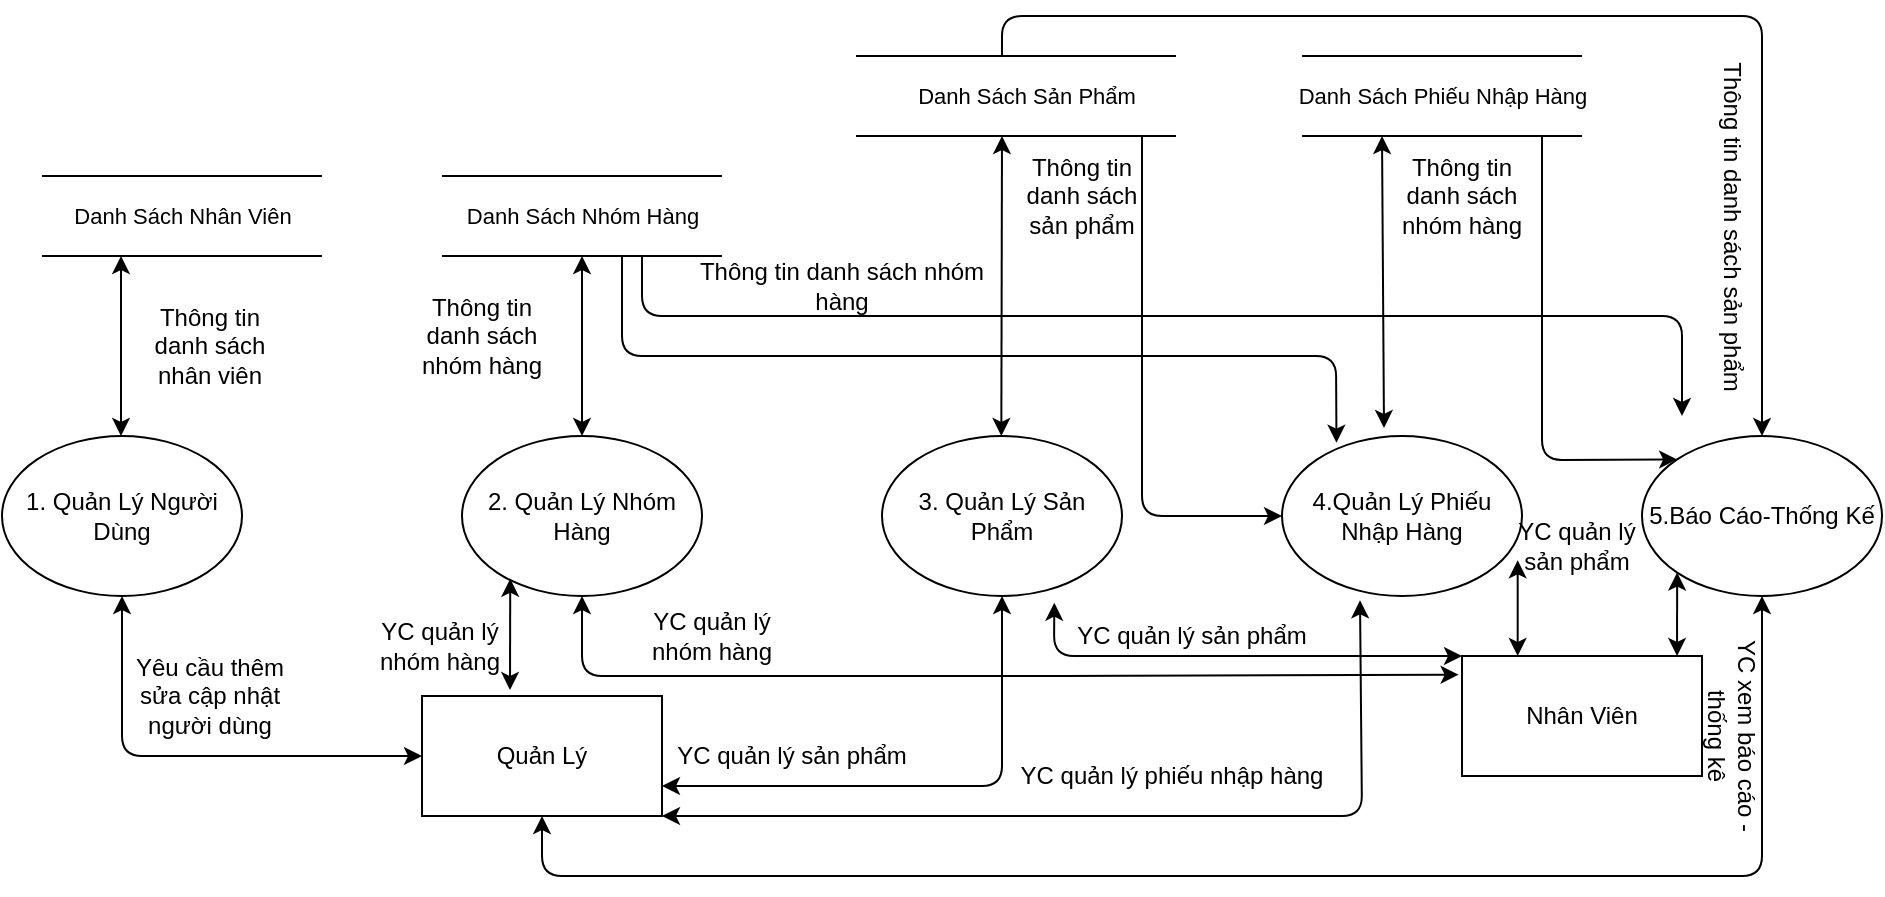 <mxfile version="13.7.5" type="device"><diagram id="5tbQ07AIr4AsUqWxoySz" name="Page-1"><mxGraphModel dx="1240" dy="1828" grid="1" gridSize="10" guides="1" tooltips="1" connect="1" arrows="1" fold="1" page="1" pageScale="1" pageWidth="827" pageHeight="1169" math="0" shadow="0"><root><mxCell id="0"/><mxCell id="1" parent="0"/><mxCell id="sc1iE1z-exCTsUj89_M_-1" value="1. Quản Lý Người Dùng" style="ellipse;whiteSpace=wrap;html=1;" parent="1" vertex="1"><mxGeometry x="240" y="210" width="120" height="80" as="geometry"/></mxCell><mxCell id="sc1iE1z-exCTsUj89_M_-2" value="2. Quản Lý Nhóm Hàng" style="ellipse;whiteSpace=wrap;html=1;" parent="1" vertex="1"><mxGeometry x="470" y="210" width="120" height="80" as="geometry"/></mxCell><mxCell id="sc1iE1z-exCTsUj89_M_-3" value="3. Quản Lý Sản Phẩm" style="ellipse;whiteSpace=wrap;html=1;" parent="1" vertex="1"><mxGeometry x="680" y="210" width="120" height="80" as="geometry"/></mxCell><mxCell id="sc1iE1z-exCTsUj89_M_-4" value="4.Quản Lý Phiếu Nhập Hàng" style="ellipse;whiteSpace=wrap;html=1;" parent="1" vertex="1"><mxGeometry x="880" y="210" width="120" height="80" as="geometry"/></mxCell><mxCell id="sc1iE1z-exCTsUj89_M_-5" value="" style="endArrow=none;html=1;" parent="1" edge="1"><mxGeometry width="50" height="50" relative="1" as="geometry"><mxPoint x="460" y="80" as="sourcePoint"/><mxPoint x="600" y="80" as="targetPoint"/></mxGeometry></mxCell><mxCell id="sc1iE1z-exCTsUj89_M_-6" value="Danh Sách Nhóm Hàng" style="edgeLabel;html=1;align=center;verticalAlign=middle;resizable=0;points=[];" parent="sc1iE1z-exCTsUj89_M_-5" vertex="1" connectable="0"><mxGeometry x="0.443" y="-2" relative="1" as="geometry"><mxPoint x="-31" y="18" as="offset"/></mxGeometry></mxCell><mxCell id="sc1iE1z-exCTsUj89_M_-7" value="" style="endArrow=none;html=1;" parent="1" edge="1"><mxGeometry width="50" height="50" relative="1" as="geometry"><mxPoint x="460" y="120" as="sourcePoint"/><mxPoint x="600" y="120" as="targetPoint"/><Array as="points"><mxPoint x="530" y="120"/></Array></mxGeometry></mxCell><mxCell id="sc1iE1z-exCTsUj89_M_-12" value="" style="endArrow=none;html=1;" parent="1" edge="1"><mxGeometry width="50" height="50" relative="1" as="geometry"><mxPoint x="890" y="20" as="sourcePoint"/><mxPoint x="1030" y="20" as="targetPoint"/></mxGeometry></mxCell><mxCell id="sc1iE1z-exCTsUj89_M_-13" value="Danh Sách Phiếu Nhập Hàng" style="edgeLabel;html=1;align=center;verticalAlign=middle;resizable=0;points=[];" parent="sc1iE1z-exCTsUj89_M_-12" vertex="1" connectable="0"><mxGeometry x="0.443" y="-2" relative="1" as="geometry"><mxPoint x="-31" y="18" as="offset"/></mxGeometry></mxCell><mxCell id="sc1iE1z-exCTsUj89_M_-14" value="" style="endArrow=none;html=1;" parent="1" edge="1"><mxGeometry width="50" height="50" relative="1" as="geometry"><mxPoint x="890" y="60" as="sourcePoint"/><mxPoint x="1030" y="60" as="targetPoint"/></mxGeometry></mxCell><mxCell id="sc1iE1z-exCTsUj89_M_-18" value="" style="endArrow=none;html=1;" parent="1" edge="1"><mxGeometry width="50" height="50" relative="1" as="geometry"><mxPoint x="667" y="20" as="sourcePoint"/><mxPoint x="827" y="20" as="targetPoint"/></mxGeometry></mxCell><mxCell id="sc1iE1z-exCTsUj89_M_-19" value="Danh Sách Sản Phẩm" style="edgeLabel;html=1;align=center;verticalAlign=middle;resizable=0;points=[];" parent="sc1iE1z-exCTsUj89_M_-18" vertex="1" connectable="0"><mxGeometry x="0.443" y="-2" relative="1" as="geometry"><mxPoint x="-31" y="18" as="offset"/></mxGeometry></mxCell><mxCell id="sc1iE1z-exCTsUj89_M_-20" value="" style="endArrow=none;html=1;" parent="1" edge="1"><mxGeometry width="50" height="50" relative="1" as="geometry"><mxPoint x="667" y="60" as="sourcePoint"/><mxPoint x="827" y="60" as="targetPoint"/></mxGeometry></mxCell><mxCell id="sc1iE1z-exCTsUj89_M_-24" value="" style="endArrow=none;html=1;" parent="1" edge="1"><mxGeometry width="50" height="50" relative="1" as="geometry"><mxPoint x="260" y="80" as="sourcePoint"/><mxPoint x="400" y="80" as="targetPoint"/></mxGeometry></mxCell><mxCell id="sc1iE1z-exCTsUj89_M_-25" value="Danh Sách Nhân Viên" style="edgeLabel;html=1;align=center;verticalAlign=middle;resizable=0;points=[];" parent="sc1iE1z-exCTsUj89_M_-24" vertex="1" connectable="0"><mxGeometry x="0.443" y="-2" relative="1" as="geometry"><mxPoint x="-31" y="18" as="offset"/></mxGeometry></mxCell><mxCell id="sc1iE1z-exCTsUj89_M_-26" value="" style="endArrow=none;html=1;" parent="1" edge="1"><mxGeometry width="50" height="50" relative="1" as="geometry"><mxPoint x="260" y="120" as="sourcePoint"/><mxPoint x="400" y="120" as="targetPoint"/></mxGeometry></mxCell><mxCell id="sc1iE1z-exCTsUj89_M_-30" value="Quản Lý" style="rounded=0;whiteSpace=wrap;html=1;" parent="1" vertex="1"><mxGeometry x="450" y="340" width="120" height="60" as="geometry"/></mxCell><mxCell id="sc1iE1z-exCTsUj89_M_-31" value="Nhân Viên" style="rounded=0;whiteSpace=wrap;html=1;" parent="1" vertex="1"><mxGeometry x="970" y="320" width="120" height="60" as="geometry"/></mxCell><mxCell id="sc1iE1z-exCTsUj89_M_-32" value="5.Báo Cáo-Thống Kế" style="ellipse;whiteSpace=wrap;html=1;" parent="1" vertex="1"><mxGeometry x="1060" y="210" width="120" height="80" as="geometry"/></mxCell><mxCell id="sc1iE1z-exCTsUj89_M_-33" value="" style="endArrow=classic;startArrow=classic;html=1;" parent="1" edge="1"><mxGeometry width="50" height="50" relative="1" as="geometry"><mxPoint x="299.5" y="210" as="sourcePoint"/><mxPoint x="299.5" y="120" as="targetPoint"/></mxGeometry></mxCell><mxCell id="sc1iE1z-exCTsUj89_M_-34" value="" style="endArrow=classic;startArrow=classic;html=1;exitX=0.5;exitY=0;exitDx=0;exitDy=0;" parent="1" source="sc1iE1z-exCTsUj89_M_-2" edge="1"><mxGeometry width="50" height="50" relative="1" as="geometry"><mxPoint x="480" y="190" as="sourcePoint"/><mxPoint x="530" y="120" as="targetPoint"/></mxGeometry></mxCell><mxCell id="sc1iE1z-exCTsUj89_M_-35" value="" style="endArrow=classic;startArrow=classic;html=1;exitX=0.5;exitY=0;exitDx=0;exitDy=0;" parent="1" edge="1"><mxGeometry width="50" height="50" relative="1" as="geometry"><mxPoint x="739.66" y="210" as="sourcePoint"/><mxPoint x="740" y="60" as="targetPoint"/></mxGeometry></mxCell><mxCell id="sc1iE1z-exCTsUj89_M_-36" value="" style="endArrow=classic;startArrow=classic;html=1;exitX=0.425;exitY=-0.05;exitDx=0;exitDy=0;exitPerimeter=0;" parent="1" edge="1" source="sc1iE1z-exCTsUj89_M_-4"><mxGeometry width="50" height="50" relative="1" as="geometry"><mxPoint x="939.41" y="210" as="sourcePoint"/><mxPoint x="930" y="60" as="targetPoint"/><Array as="points"/></mxGeometry></mxCell><mxCell id="sc1iE1z-exCTsUj89_M_-37" value="" style="endArrow=classic;html=1;entryX=0;entryY=0;entryDx=0;entryDy=0;" parent="1" target="sc1iE1z-exCTsUj89_M_-32" edge="1"><mxGeometry width="50" height="50" relative="1" as="geometry"><mxPoint x="1010" y="60" as="sourcePoint"/><mxPoint x="1350" y="100" as="targetPoint"/><Array as="points"><mxPoint x="1010" y="222"/></Array></mxGeometry></mxCell><mxCell id="sc1iE1z-exCTsUj89_M_-38" value="" style="endArrow=classic;html=1;entryX=0.5;entryY=0;entryDx=0;entryDy=0;" parent="1" edge="1" target="sc1iE1z-exCTsUj89_M_-32"><mxGeometry width="50" height="50" relative="1" as="geometry"><mxPoint x="740" y="20" as="sourcePoint"/><mxPoint x="1060" y="140" as="targetPoint"/><Array as="points"><mxPoint x="740"/><mxPoint x="1120"/></Array></mxGeometry></mxCell><mxCell id="sc1iE1z-exCTsUj89_M_-39" value="" style="endArrow=classic;html=1;" parent="1" target="sc1iE1z-exCTsUj89_M_-4" edge="1"><mxGeometry width="50" height="50" relative="1" as="geometry"><mxPoint x="810" y="60" as="sourcePoint"/><mxPoint x="880" y="130" as="targetPoint"/><Array as="points"><mxPoint x="810" y="250"/></Array></mxGeometry></mxCell><mxCell id="sc1iE1z-exCTsUj89_M_-40" value="" style="endArrow=classic;html=1;entryX=0.227;entryY=0.042;entryDx=0;entryDy=0;entryPerimeter=0;" parent="1" target="sc1iE1z-exCTsUj89_M_-4" edge="1"><mxGeometry width="50" height="50" relative="1" as="geometry"><mxPoint x="550" y="120" as="sourcePoint"/><mxPoint x="650" y="140" as="targetPoint"/><Array as="points"><mxPoint x="550" y="170"/><mxPoint x="907" y="170"/></Array></mxGeometry></mxCell><mxCell id="sc1iE1z-exCTsUj89_M_-41" value="" style="endArrow=classic;html=1;" parent="1" edge="1"><mxGeometry width="50" height="50" relative="1" as="geometry"><mxPoint x="560" y="120" as="sourcePoint"/><mxPoint x="1080" y="200" as="targetPoint"/><Array as="points"><mxPoint x="560" y="150"/><mxPoint x="1080" y="150"/></Array></mxGeometry></mxCell><mxCell id="sc1iE1z-exCTsUj89_M_-42" value="" style="endArrow=classic;startArrow=classic;html=1;exitX=1;exitY=1;exitDx=0;exitDy=0;entryX=0.325;entryY=1.027;entryDx=0;entryDy=0;entryPerimeter=0;" parent="1" source="sc1iE1z-exCTsUj89_M_-30" target="sc1iE1z-exCTsUj89_M_-4" edge="1"><mxGeometry width="50" height="50" relative="1" as="geometry"><mxPoint x="720" y="190" as="sourcePoint"/><mxPoint x="930" y="287" as="targetPoint"/><Array as="points"><mxPoint x="920" y="400"/></Array></mxGeometry></mxCell><mxCell id="sc1iE1z-exCTsUj89_M_-43" value="" style="endArrow=classic;startArrow=classic;html=1;exitX=0.5;exitY=1;exitDx=0;exitDy=0;entryX=0;entryY=0.5;entryDx=0;entryDy=0;" parent="1" source="sc1iE1z-exCTsUj89_M_-1" target="sc1iE1z-exCTsUj89_M_-30" edge="1"><mxGeometry width="50" height="50" relative="1" as="geometry"><mxPoint x="370" y="380" as="sourcePoint"/><mxPoint x="420" y="330" as="targetPoint"/><Array as="points"><mxPoint x="300" y="370"/></Array></mxGeometry></mxCell><mxCell id="sc1iE1z-exCTsUj89_M_-44" value="" style="endArrow=classic;startArrow=classic;html=1;entryX=0.201;entryY=0.892;entryDx=0;entryDy=0;entryPerimeter=0;" parent="1" target="sc1iE1z-exCTsUj89_M_-2" edge="1"><mxGeometry width="50" height="50" relative="1" as="geometry"><mxPoint x="494" y="337" as="sourcePoint"/><mxPoint x="510" y="280" as="targetPoint"/></mxGeometry></mxCell><mxCell id="sc1iE1z-exCTsUj89_M_-45" value="" style="endArrow=classic;startArrow=classic;html=1;entryX=0.5;entryY=1;entryDx=0;entryDy=0;exitX=1;exitY=0.75;exitDx=0;exitDy=0;" parent="1" source="sc1iE1z-exCTsUj89_M_-30" target="sc1iE1z-exCTsUj89_M_-3" edge="1"><mxGeometry width="50" height="50" relative="1" as="geometry"><mxPoint x="630" y="370" as="sourcePoint"/><mxPoint x="680" y="320" as="targetPoint"/><Array as="points"><mxPoint x="740" y="385"/></Array></mxGeometry></mxCell><mxCell id="sc1iE1z-exCTsUj89_M_-46" value="" style="endArrow=classic;startArrow=classic;html=1;fontStyle=1;entryX=0.5;entryY=1;entryDx=0;entryDy=0;exitX=0.5;exitY=1;exitDx=0;exitDy=0;" parent="1" source="sc1iE1z-exCTsUj89_M_-30" target="sc1iE1z-exCTsUj89_M_-32" edge="1"><mxGeometry width="50" height="50" relative="1" as="geometry"><mxPoint x="570" y="420" as="sourcePoint"/><mxPoint x="749.66" y="130" as="targetPoint"/><Array as="points"><mxPoint x="510" y="430"/><mxPoint x="1120" y="430"/></Array></mxGeometry></mxCell><mxCell id="sc1iE1z-exCTsUj89_M_-47" value="" style="endArrow=classic;startArrow=classic;html=1;entryX=-0.014;entryY=0.156;entryDx=0;entryDy=0;entryPerimeter=0;" parent="1" source="sc1iE1z-exCTsUj89_M_-2" target="sc1iE1z-exCTsUj89_M_-31" edge="1"><mxGeometry width="50" height="50" relative="1" as="geometry"><mxPoint x="820" y="360" as="sourcePoint"/><mxPoint x="870" y="310" as="targetPoint"/><Array as="points"><mxPoint x="530" y="330"/><mxPoint x="760" y="330"/></Array></mxGeometry></mxCell><mxCell id="sc1iE1z-exCTsUj89_M_-48" value="" style="endArrow=classic;startArrow=classic;html=1;entryX=0;entryY=1;entryDx=0;entryDy=0;exitX=0.896;exitY=0;exitDx=0;exitDy=0;exitPerimeter=0;" parent="1" source="sc1iE1z-exCTsUj89_M_-31" target="sc1iE1z-exCTsUj89_M_-32" edge="1"><mxGeometry width="50" height="50" relative="1" as="geometry"><mxPoint x="1050" y="340" as="sourcePoint"/><mxPoint x="1100" y="290" as="targetPoint"/></mxGeometry></mxCell><mxCell id="sc1iE1z-exCTsUj89_M_-49" value="" style="endArrow=classic;startArrow=classic;html=1;entryX=0.982;entryY=0.777;entryDx=0;entryDy=0;entryPerimeter=0;exitX=0.232;exitY=0;exitDx=0;exitDy=0;exitPerimeter=0;" parent="1" source="sc1iE1z-exCTsUj89_M_-31" target="sc1iE1z-exCTsUj89_M_-4" edge="1"><mxGeometry width="50" height="50" relative="1" as="geometry"><mxPoint x="980" y="330" as="sourcePoint"/><mxPoint x="1030" y="280" as="targetPoint"/></mxGeometry></mxCell><mxCell id="sc1iE1z-exCTsUj89_M_-50" value="" style="endArrow=classic;startArrow=classic;html=1;entryX=0.718;entryY=1.042;entryDx=0;entryDy=0;entryPerimeter=0;exitX=0;exitY=0;exitDx=0;exitDy=0;" parent="1" source="sc1iE1z-exCTsUj89_M_-31" target="sc1iE1z-exCTsUj89_M_-3" edge="1"><mxGeometry width="50" height="50" relative="1" as="geometry"><mxPoint x="750" y="340" as="sourcePoint"/><mxPoint x="800" y="290" as="targetPoint"/><Array as="points"><mxPoint x="766" y="320"/></Array></mxGeometry></mxCell><mxCell id="bIaTTrhdqSQJjQHUxoFn-1" value="Thông tin danh sách nhân viên" style="text;html=1;strokeColor=none;fillColor=none;align=center;verticalAlign=middle;whiteSpace=wrap;rounded=0;" vertex="1" parent="1"><mxGeometry x="314" y="160" width="60" height="10" as="geometry"/></mxCell><mxCell id="bIaTTrhdqSQJjQHUxoFn-2" value="Yêu cầu thêm sửa cập nhật người dùng" style="text;html=1;strokeColor=none;fillColor=none;align=center;verticalAlign=middle;whiteSpace=wrap;rounded=0;" vertex="1" parent="1"><mxGeometry x="294" y="330" width="100" height="20" as="geometry"/></mxCell><mxCell id="bIaTTrhdqSQJjQHUxoFn-3" value="Thông tin danh sách nhóm hàng" style="text;html=1;strokeColor=none;fillColor=none;align=center;verticalAlign=middle;whiteSpace=wrap;rounded=0;" vertex="1" parent="1"><mxGeometry x="440" y="150" width="80" height="20" as="geometry"/></mxCell><mxCell id="bIaTTrhdqSQJjQHUxoFn-4" value="Thông tin danh sách nhóm hàng" style="text;html=1;strokeColor=none;fillColor=none;align=center;verticalAlign=middle;whiteSpace=wrap;rounded=0;" vertex="1" parent="1"><mxGeometry x="930" y="80" width="80" height="20" as="geometry"/></mxCell><mxCell id="bIaTTrhdqSQJjQHUxoFn-6" value="Thông tin danh sách sản phẩm" style="text;html=1;strokeColor=none;fillColor=none;align=center;verticalAlign=middle;whiteSpace=wrap;rounded=0;" vertex="1" parent="1"><mxGeometry x="740" y="80" width="80" height="20" as="geometry"/></mxCell><mxCell id="bIaTTrhdqSQJjQHUxoFn-10" value="YC quản lý nhóm hàng" style="text;html=1;strokeColor=none;fillColor=none;align=center;verticalAlign=middle;whiteSpace=wrap;rounded=0;" vertex="1" parent="1"><mxGeometry x="550" y="300" width="90" height="20" as="geometry"/></mxCell><mxCell id="bIaTTrhdqSQJjQHUxoFn-11" value="YC quản lý sản phẩm" style="text;html=1;strokeColor=none;fillColor=none;align=center;verticalAlign=middle;whiteSpace=wrap;rounded=0;" vertex="1" parent="1"><mxGeometry x="570" y="360" width="130" height="20" as="geometry"/></mxCell><mxCell id="bIaTTrhdqSQJjQHUxoFn-12" value="YC xem báo cáo - thống kê" style="text;html=1;strokeColor=none;fillColor=none;align=center;verticalAlign=middle;whiteSpace=wrap;rounded=0;rotation=90;" vertex="1" parent="1"><mxGeometry x="1045" y="350" width="120" height="20" as="geometry"/></mxCell><mxCell id="bIaTTrhdqSQJjQHUxoFn-13" value="YC quản lý phiếu nhập hàng" style="text;html=1;strokeColor=none;fillColor=none;align=center;verticalAlign=middle;whiteSpace=wrap;rounded=0;" vertex="1" parent="1"><mxGeometry x="740" y="370" width="170" height="20" as="geometry"/></mxCell><mxCell id="bIaTTrhdqSQJjQHUxoFn-14" value="YC quản lý sản phẩm" style="text;html=1;strokeColor=none;fillColor=none;align=center;verticalAlign=middle;whiteSpace=wrap;rounded=0;" vertex="1" parent="1"><mxGeometry x="770" y="300" width="130" height="20" as="geometry"/></mxCell><mxCell id="bIaTTrhdqSQJjQHUxoFn-15" value="YC quản lý sản phẩm" style="text;html=1;strokeColor=none;fillColor=none;align=center;verticalAlign=middle;whiteSpace=wrap;rounded=0;" vertex="1" parent="1"><mxGeometry x="995" y="250" width="65" height="30" as="geometry"/></mxCell><mxCell id="bIaTTrhdqSQJjQHUxoFn-16" value="Thông tin danh sách sản phẩm" style="text;html=1;strokeColor=none;fillColor=none;align=center;verticalAlign=middle;whiteSpace=wrap;rounded=0;rotation=90;" vertex="1" parent="1"><mxGeometry x="997.5" y="90" width="215" height="30" as="geometry"/></mxCell><mxCell id="bIaTTrhdqSQJjQHUxoFn-17" value="Thông tin danh sách nhóm hàng" style="text;html=1;strokeColor=none;fillColor=none;align=center;verticalAlign=middle;whiteSpace=wrap;rounded=0;" vertex="1" parent="1"><mxGeometry x="580" y="130" width="160" height="10" as="geometry"/></mxCell><mxCell id="bIaTTrhdqSQJjQHUxoFn-18" value="YC quản lý nhóm hàng" style="text;html=1;strokeColor=none;fillColor=none;align=center;verticalAlign=middle;whiteSpace=wrap;rounded=0;" vertex="1" parent="1"><mxGeometry x="414" y="300" width="90" height="30" as="geometry"/></mxCell></root></mxGraphModel></diagram></mxfile>